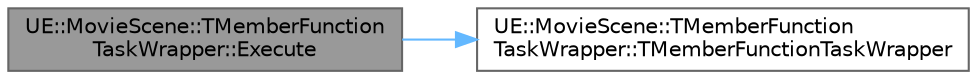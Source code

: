digraph "UE::MovieScene::TMemberFunctionTaskWrapper::Execute"
{
 // INTERACTIVE_SVG=YES
 // LATEX_PDF_SIZE
  bgcolor="transparent";
  edge [fontname=Helvetica,fontsize=10,labelfontname=Helvetica,labelfontsize=10];
  node [fontname=Helvetica,fontsize=10,shape=box,height=0.2,width=0.4];
  rankdir="LR";
  Node1 [id="Node000001",label="UE::MovieScene::TMemberFunction\lTaskWrapper::Execute",height=0.2,width=0.4,color="gray40", fillcolor="grey60", style="filled", fontcolor="black",tooltip=" "];
  Node1 -> Node2 [id="edge1_Node000001_Node000002",color="steelblue1",style="solid",tooltip=" "];
  Node2 [id="Node000002",label="UE::MovieScene::TMemberFunction\lTaskWrapper::TMemberFunctionTaskWrapper",height=0.2,width=0.4,color="grey40", fillcolor="white", style="filled",URL="$dc/da9/structUE_1_1MovieScene_1_1TMemberFunctionTaskWrapper.html#a6b7b857a7aa70447244391e65ab40c0d",tooltip=" "];
}
